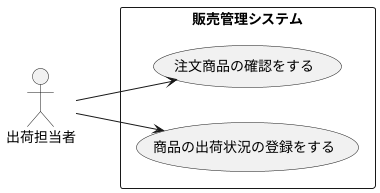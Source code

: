 @startuml 販売管理システム
    left to right direction
    actor 出荷担当者 as A1

    rectangle 販売管理システム {
        usecase 注文商品の確認をする as U1
        usecase 商品の出荷状況の登録をする as U2
    }

    A1 --> U1
    A1 --> U2

@enduml